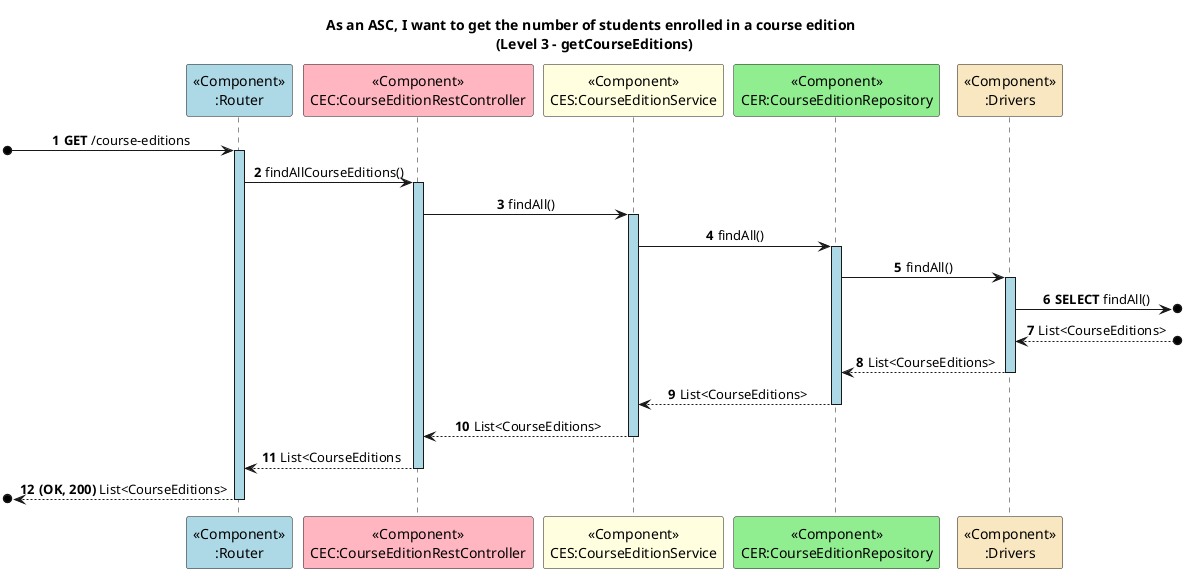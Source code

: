 @startuml

autonumber
title As an ASC, I want to get the number of students enrolled in a course edition \n (Level 3 - getCourseEditions)
skinparam sequencemessagealign center
skinparam sequenceLifeLineBackgroundColor #lightblue

participant "<<Component>>\n:Router" as Router #lightblue
participant "<<Component>>\nCEC:CourseEditionRestController" as C #lightpink
participant "<<Component>>\nCES:CourseEditionService" as S #lightyellow
participant "<<Component>>\nCER:CourseEditionRepository" as R #lightgreen
participant "<<Component>>\n:Drivers" as D #strategy

[o-> Router ++: **GET** /course-editions
Router -> C ++: findAllCourseEditions()
C -> S ++: findAll()
S -> R ++: findAll()
R -> D ++: findAll()
D ->o] : **SELECT** findAll()
D <--o] : List<CourseEditions>
D --> R --: List<CourseEditions>
R --> S --: List<CourseEditions>
S --> C --: List<CourseEditions>
C --> Router --: List<CourseEditions
[o<-- Router --: **(OK, 200)** List<CourseEditions>

@enduml